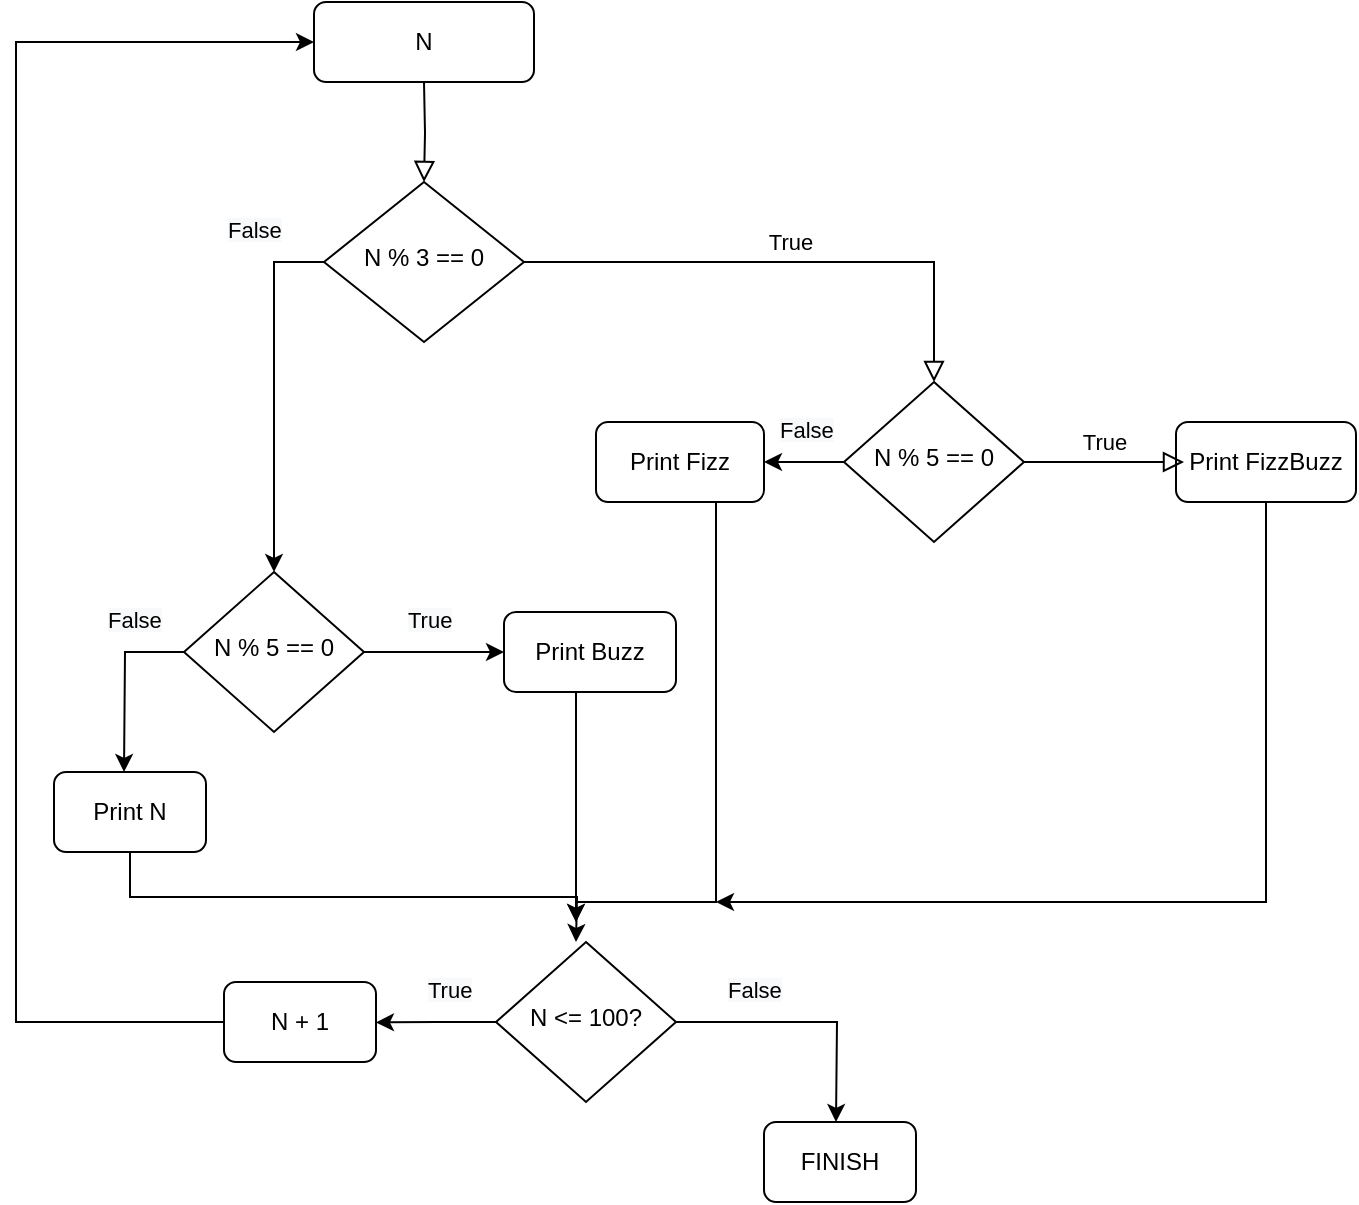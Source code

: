 <mxfile version="14.3.0" type="device"><diagram id="C5RBs43oDa-KdzZeNtuy" name="Page-1"><mxGraphModel dx="981" dy="486" grid="1" gridSize="10" guides="1" tooltips="1" connect="1" arrows="1" fold="1" page="1" pageScale="1" pageWidth="827" pageHeight="1169" math="0" shadow="0"><root><mxCell id="WIyWlLk6GJQsqaUBKTNV-0"/><mxCell id="WIyWlLk6GJQsqaUBKTNV-1" parent="WIyWlLk6GJQsqaUBKTNV-0"/><mxCell id="WIyWlLk6GJQsqaUBKTNV-2" value="" style="rounded=0;html=1;jettySize=auto;orthogonalLoop=1;fontSize=11;endArrow=block;endFill=0;endSize=8;strokeWidth=1;shadow=0;labelBackgroundColor=none;edgeStyle=orthogonalEdgeStyle;" parent="WIyWlLk6GJQsqaUBKTNV-1" target="WIyWlLk6GJQsqaUBKTNV-6" edge="1"><mxGeometry relative="1" as="geometry"><mxPoint x="324" y="270" as="sourcePoint"/></mxGeometry></mxCell><mxCell id="WIyWlLk6GJQsqaUBKTNV-5" value="True" style="edgeStyle=orthogonalEdgeStyle;rounded=0;html=1;jettySize=auto;orthogonalLoop=1;fontSize=11;endArrow=block;endFill=0;endSize=8;strokeWidth=1;shadow=0;labelBackgroundColor=none;entryX=0.5;entryY=0;entryDx=0;entryDy=0;" parent="WIyWlLk6GJQsqaUBKTNV-1" source="WIyWlLk6GJQsqaUBKTNV-6" target="7OcICtio4w_NuA9_Q-3v-1" edge="1"><mxGeometry y="10" relative="1" as="geometry"><mxPoint as="offset"/><mxPoint x="474" y="360" as="targetPoint"/><Array as="points"><mxPoint x="579" y="360"/></Array></mxGeometry></mxCell><mxCell id="7OcICtio4w_NuA9_Q-3v-13" style="edgeStyle=orthogonalEdgeStyle;rounded=0;orthogonalLoop=1;jettySize=auto;html=1;exitX=0;exitY=0.5;exitDx=0;exitDy=0;entryX=0.5;entryY=0;entryDx=0;entryDy=0;" edge="1" parent="WIyWlLk6GJQsqaUBKTNV-1" source="WIyWlLk6GJQsqaUBKTNV-6" target="7OcICtio4w_NuA9_Q-3v-12"><mxGeometry relative="1" as="geometry"/></mxCell><mxCell id="WIyWlLk6GJQsqaUBKTNV-6" value="N % 3 == 0" style="rhombus;whiteSpace=wrap;html=1;shadow=0;fontFamily=Helvetica;fontSize=12;align=center;strokeWidth=1;spacing=6;spacingTop=-4;" parent="WIyWlLk6GJQsqaUBKTNV-1" vertex="1"><mxGeometry x="274" y="320" width="100" height="80" as="geometry"/></mxCell><mxCell id="7OcICtio4w_NuA9_Q-3v-19" style="edgeStyle=orthogonalEdgeStyle;rounded=0;orthogonalLoop=1;jettySize=auto;html=1;exitX=0;exitY=0.5;exitDx=0;exitDy=0;" edge="1" parent="WIyWlLk6GJQsqaUBKTNV-1" source="7OcICtio4w_NuA9_Q-3v-1" target="7OcICtio4w_NuA9_Q-3v-18"><mxGeometry relative="1" as="geometry"/></mxCell><mxCell id="7OcICtio4w_NuA9_Q-3v-1" value="N % 5 == 0" style="rhombus;whiteSpace=wrap;html=1;shadow=0;fontFamily=Helvetica;fontSize=12;align=center;strokeWidth=1;spacing=6;spacingTop=-4;" vertex="1" parent="WIyWlLk6GJQsqaUBKTNV-1"><mxGeometry x="534" y="420" width="90" height="80" as="geometry"/></mxCell><mxCell id="7OcICtio4w_NuA9_Q-3v-31" style="edgeStyle=orthogonalEdgeStyle;rounded=0;orthogonalLoop=1;jettySize=auto;html=1;exitX=0.5;exitY=1;exitDx=0;exitDy=0;" edge="1" parent="WIyWlLk6GJQsqaUBKTNV-1" source="7OcICtio4w_NuA9_Q-3v-4"><mxGeometry relative="1" as="geometry"><mxPoint x="470" y="680" as="targetPoint"/><Array as="points"><mxPoint x="745" y="680"/></Array></mxGeometry></mxCell><mxCell id="7OcICtio4w_NuA9_Q-3v-4" value="Print FizzBuzz" style="rounded=1;whiteSpace=wrap;html=1;fontSize=12;glass=0;strokeWidth=1;shadow=0;" vertex="1" parent="WIyWlLk6GJQsqaUBKTNV-1"><mxGeometry x="700" y="440" width="90" height="40" as="geometry"/></mxCell><mxCell id="7OcICtio4w_NuA9_Q-3v-5" value="&lt;span style=&quot;color: rgb(0 , 0 , 0) ; font-family: &amp;#34;helvetica&amp;#34; ; font-size: 11px ; font-style: normal ; font-weight: 400 ; letter-spacing: normal ; text-align: center ; text-indent: 0px ; text-transform: none ; word-spacing: 0px ; background-color: rgb(248 , 249 , 250) ; display: inline ; float: none&quot;&gt;False&lt;br&gt;&lt;br&gt;&lt;/span&gt;" style="text;whiteSpace=wrap;html=1;" vertex="1" parent="WIyWlLk6GJQsqaUBKTNV-1"><mxGeometry x="224" y="330" width="40" height="30" as="geometry"/></mxCell><mxCell id="7OcICtio4w_NuA9_Q-3v-10" value="True" style="edgeStyle=orthogonalEdgeStyle;rounded=0;html=1;jettySize=auto;orthogonalLoop=1;fontSize=11;endArrow=block;endFill=0;endSize=8;strokeWidth=1;shadow=0;labelBackgroundColor=none;" edge="1" parent="WIyWlLk6GJQsqaUBKTNV-1"><mxGeometry y="10" relative="1" as="geometry"><mxPoint as="offset"/><mxPoint x="624" y="460" as="sourcePoint"/><mxPoint x="704" y="460" as="targetPoint"/><Array as="points"/></mxGeometry></mxCell><mxCell id="7OcICtio4w_NuA9_Q-3v-20" style="edgeStyle=orthogonalEdgeStyle;rounded=0;orthogonalLoop=1;jettySize=auto;html=1;exitX=1;exitY=0.5;exitDx=0;exitDy=0;entryX=0;entryY=0.5;entryDx=0;entryDy=0;" edge="1" parent="WIyWlLk6GJQsqaUBKTNV-1" source="7OcICtio4w_NuA9_Q-3v-12" target="7OcICtio4w_NuA9_Q-3v-16"><mxGeometry relative="1" as="geometry"/></mxCell><mxCell id="7OcICtio4w_NuA9_Q-3v-22" style="edgeStyle=orthogonalEdgeStyle;rounded=0;orthogonalLoop=1;jettySize=auto;html=1;exitX=0;exitY=0.5;exitDx=0;exitDy=0;" edge="1" parent="WIyWlLk6GJQsqaUBKTNV-1" source="7OcICtio4w_NuA9_Q-3v-12"><mxGeometry relative="1" as="geometry"><mxPoint x="174" y="615" as="targetPoint"/></mxGeometry></mxCell><mxCell id="7OcICtio4w_NuA9_Q-3v-12" value="N % 5 == 0" style="rhombus;whiteSpace=wrap;html=1;shadow=0;fontFamily=Helvetica;fontSize=12;align=center;strokeWidth=1;spacing=6;spacingTop=-4;" vertex="1" parent="WIyWlLk6GJQsqaUBKTNV-1"><mxGeometry x="204" y="515" width="90" height="80" as="geometry"/></mxCell><mxCell id="7OcICtio4w_NuA9_Q-3v-14" value="&lt;span style=&quot;color: rgb(0 , 0 , 0) ; font-family: &amp;#34;helvetica&amp;#34; ; font-size: 11px ; font-style: normal ; font-weight: 400 ; letter-spacing: normal ; text-align: center ; text-indent: 0px ; text-transform: none ; word-spacing: 0px ; background-color: rgb(248 , 249 , 250) ; display: inline ; float: none&quot;&gt;False&lt;br&gt;&lt;br&gt;&lt;/span&gt;" style="text;whiteSpace=wrap;html=1;" vertex="1" parent="WIyWlLk6GJQsqaUBKTNV-1"><mxGeometry x="500" y="430" width="40" height="30" as="geometry"/></mxCell><mxCell id="7OcICtio4w_NuA9_Q-3v-29" style="edgeStyle=orthogonalEdgeStyle;rounded=0;orthogonalLoop=1;jettySize=auto;html=1;exitX=0.5;exitY=1;exitDx=0;exitDy=0;" edge="1" parent="WIyWlLk6GJQsqaUBKTNV-1" source="7OcICtio4w_NuA9_Q-3v-16"><mxGeometry relative="1" as="geometry"><mxPoint x="400" y="690" as="targetPoint"/><Array as="points"><mxPoint x="400" y="575"/></Array></mxGeometry></mxCell><mxCell id="7OcICtio4w_NuA9_Q-3v-16" value="Print Buzz" style="rounded=1;whiteSpace=wrap;html=1;fontSize=12;glass=0;strokeWidth=1;shadow=0;" vertex="1" parent="WIyWlLk6GJQsqaUBKTNV-1"><mxGeometry x="364" y="535" width="86" height="40" as="geometry"/></mxCell><mxCell id="7OcICtio4w_NuA9_Q-3v-30" style="edgeStyle=orthogonalEdgeStyle;rounded=0;orthogonalLoop=1;jettySize=auto;html=1;exitX=0.5;exitY=1;exitDx=0;exitDy=0;" edge="1" parent="WIyWlLk6GJQsqaUBKTNV-1" source="7OcICtio4w_NuA9_Q-3v-18"><mxGeometry relative="1" as="geometry"><mxPoint x="400" y="690" as="targetPoint"/><Array as="points"><mxPoint x="470" y="480"/><mxPoint x="470" y="680"/><mxPoint x="400" y="680"/></Array></mxGeometry></mxCell><mxCell id="7OcICtio4w_NuA9_Q-3v-18" value="Print Fizz" style="rounded=1;whiteSpace=wrap;html=1;fontSize=12;glass=0;strokeWidth=1;shadow=0;" vertex="1" parent="WIyWlLk6GJQsqaUBKTNV-1"><mxGeometry x="410" y="440" width="84" height="40" as="geometry"/></mxCell><mxCell id="7OcICtio4w_NuA9_Q-3v-21" value="&lt;span style=&quot;color: rgb(0, 0, 0); font-family: helvetica; font-size: 11px; font-style: normal; font-weight: 400; letter-spacing: normal; text-align: center; text-indent: 0px; text-transform: none; word-spacing: 0px; background-color: rgb(248, 249, 250); display: inline; float: none;&quot;&gt;True&lt;/span&gt;" style="text;whiteSpace=wrap;html=1;" vertex="1" parent="WIyWlLk6GJQsqaUBKTNV-1"><mxGeometry x="314" y="525" width="50" height="30" as="geometry"/></mxCell><mxCell id="7OcICtio4w_NuA9_Q-3v-28" style="edgeStyle=orthogonalEdgeStyle;rounded=0;orthogonalLoop=1;jettySize=auto;html=1;exitX=0.5;exitY=1;exitDx=0;exitDy=0;" edge="1" parent="WIyWlLk6GJQsqaUBKTNV-1" source="7OcICtio4w_NuA9_Q-3v-23"><mxGeometry relative="1" as="geometry"><mxPoint x="400" y="700" as="targetPoint"/></mxGeometry></mxCell><mxCell id="7OcICtio4w_NuA9_Q-3v-23" value="Print N" style="rounded=1;whiteSpace=wrap;html=1;fontSize=12;glass=0;strokeWidth=1;shadow=0;" vertex="1" parent="WIyWlLk6GJQsqaUBKTNV-1"><mxGeometry x="139" y="615" width="76" height="40" as="geometry"/></mxCell><mxCell id="7OcICtio4w_NuA9_Q-3v-24" value="&lt;span style=&quot;color: rgb(0 , 0 , 0) ; font-family: &amp;#34;helvetica&amp;#34; ; font-size: 11px ; font-style: normal ; font-weight: 400 ; letter-spacing: normal ; text-align: center ; text-indent: 0px ; text-transform: none ; word-spacing: 0px ; background-color: rgb(248 , 249 , 250) ; display: inline ; float: none&quot;&gt;False&lt;br&gt;&lt;br&gt;&lt;/span&gt;" style="text;whiteSpace=wrap;html=1;" vertex="1" parent="WIyWlLk6GJQsqaUBKTNV-1"><mxGeometry x="164" y="525" width="40" height="30" as="geometry"/></mxCell><mxCell id="7OcICtio4w_NuA9_Q-3v-27" value="N" style="rounded=1;whiteSpace=wrap;html=1;" vertex="1" parent="WIyWlLk6GJQsqaUBKTNV-1"><mxGeometry x="269" y="230" width="110" height="40" as="geometry"/></mxCell><mxCell id="7OcICtio4w_NuA9_Q-3v-33" style="edgeStyle=orthogonalEdgeStyle;rounded=0;orthogonalLoop=1;jettySize=auto;html=1;exitX=0;exitY=0.5;exitDx=0;exitDy=0;" edge="1" parent="WIyWlLk6GJQsqaUBKTNV-1" source="7OcICtio4w_NuA9_Q-3v-32"><mxGeometry relative="1" as="geometry"><mxPoint x="300" y="740.207" as="targetPoint"/></mxGeometry></mxCell><mxCell id="7OcICtio4w_NuA9_Q-3v-38" style="edgeStyle=orthogonalEdgeStyle;rounded=0;orthogonalLoop=1;jettySize=auto;html=1;" edge="1" parent="WIyWlLk6GJQsqaUBKTNV-1" source="7OcICtio4w_NuA9_Q-3v-32"><mxGeometry relative="1" as="geometry"><mxPoint x="530" y="790" as="targetPoint"/></mxGeometry></mxCell><mxCell id="7OcICtio4w_NuA9_Q-3v-32" value="N &amp;lt;= 100?" style="rhombus;whiteSpace=wrap;html=1;shadow=0;fontFamily=Helvetica;fontSize=12;align=center;strokeWidth=1;spacing=6;spacingTop=-4;" vertex="1" parent="WIyWlLk6GJQsqaUBKTNV-1"><mxGeometry x="360" y="700" width="90" height="80" as="geometry"/></mxCell><mxCell id="7OcICtio4w_NuA9_Q-3v-35" style="edgeStyle=orthogonalEdgeStyle;rounded=0;orthogonalLoop=1;jettySize=auto;html=1;entryX=0;entryY=0.5;entryDx=0;entryDy=0;" edge="1" parent="WIyWlLk6GJQsqaUBKTNV-1" source="7OcICtio4w_NuA9_Q-3v-34" target="7OcICtio4w_NuA9_Q-3v-27"><mxGeometry relative="1" as="geometry"><mxPoint x="90" y="250" as="targetPoint"/><Array as="points"><mxPoint x="120" y="740"/><mxPoint x="120" y="250"/></Array></mxGeometry></mxCell><mxCell id="7OcICtio4w_NuA9_Q-3v-34" value="N + 1" style="rounded=1;whiteSpace=wrap;html=1;fontSize=12;glass=0;strokeWidth=1;shadow=0;" vertex="1" parent="WIyWlLk6GJQsqaUBKTNV-1"><mxGeometry x="224" y="720" width="76" height="40" as="geometry"/></mxCell><mxCell id="7OcICtio4w_NuA9_Q-3v-36" value="&lt;span style=&quot;color: rgb(0, 0, 0); font-family: helvetica; font-size: 11px; font-style: normal; font-weight: 400; letter-spacing: normal; text-align: center; text-indent: 0px; text-transform: none; word-spacing: 0px; background-color: rgb(248, 249, 250); display: inline; float: none;&quot;&gt;True&lt;/span&gt;" style="text;whiteSpace=wrap;html=1;" vertex="1" parent="WIyWlLk6GJQsqaUBKTNV-1"><mxGeometry x="324" y="710" width="50" height="30" as="geometry"/></mxCell><mxCell id="7OcICtio4w_NuA9_Q-3v-37" value="&lt;span style=&quot;color: rgb(0 , 0 , 0) ; font-family: &amp;#34;helvetica&amp;#34; ; font-size: 11px ; font-style: normal ; font-weight: 400 ; letter-spacing: normal ; text-align: center ; text-indent: 0px ; text-transform: none ; word-spacing: 0px ; background-color: rgb(248 , 249 , 250) ; display: inline ; float: none&quot;&gt;False&lt;br&gt;&lt;br&gt;&lt;/span&gt;" style="text;whiteSpace=wrap;html=1;" vertex="1" parent="WIyWlLk6GJQsqaUBKTNV-1"><mxGeometry x="474" y="710" width="40" height="30" as="geometry"/></mxCell><mxCell id="7OcICtio4w_NuA9_Q-3v-39" value="FINISH" style="rounded=1;whiteSpace=wrap;html=1;fontSize=12;glass=0;strokeWidth=1;shadow=0;" vertex="1" parent="WIyWlLk6GJQsqaUBKTNV-1"><mxGeometry x="494" y="790" width="76" height="40" as="geometry"/></mxCell></root></mxGraphModel></diagram></mxfile>